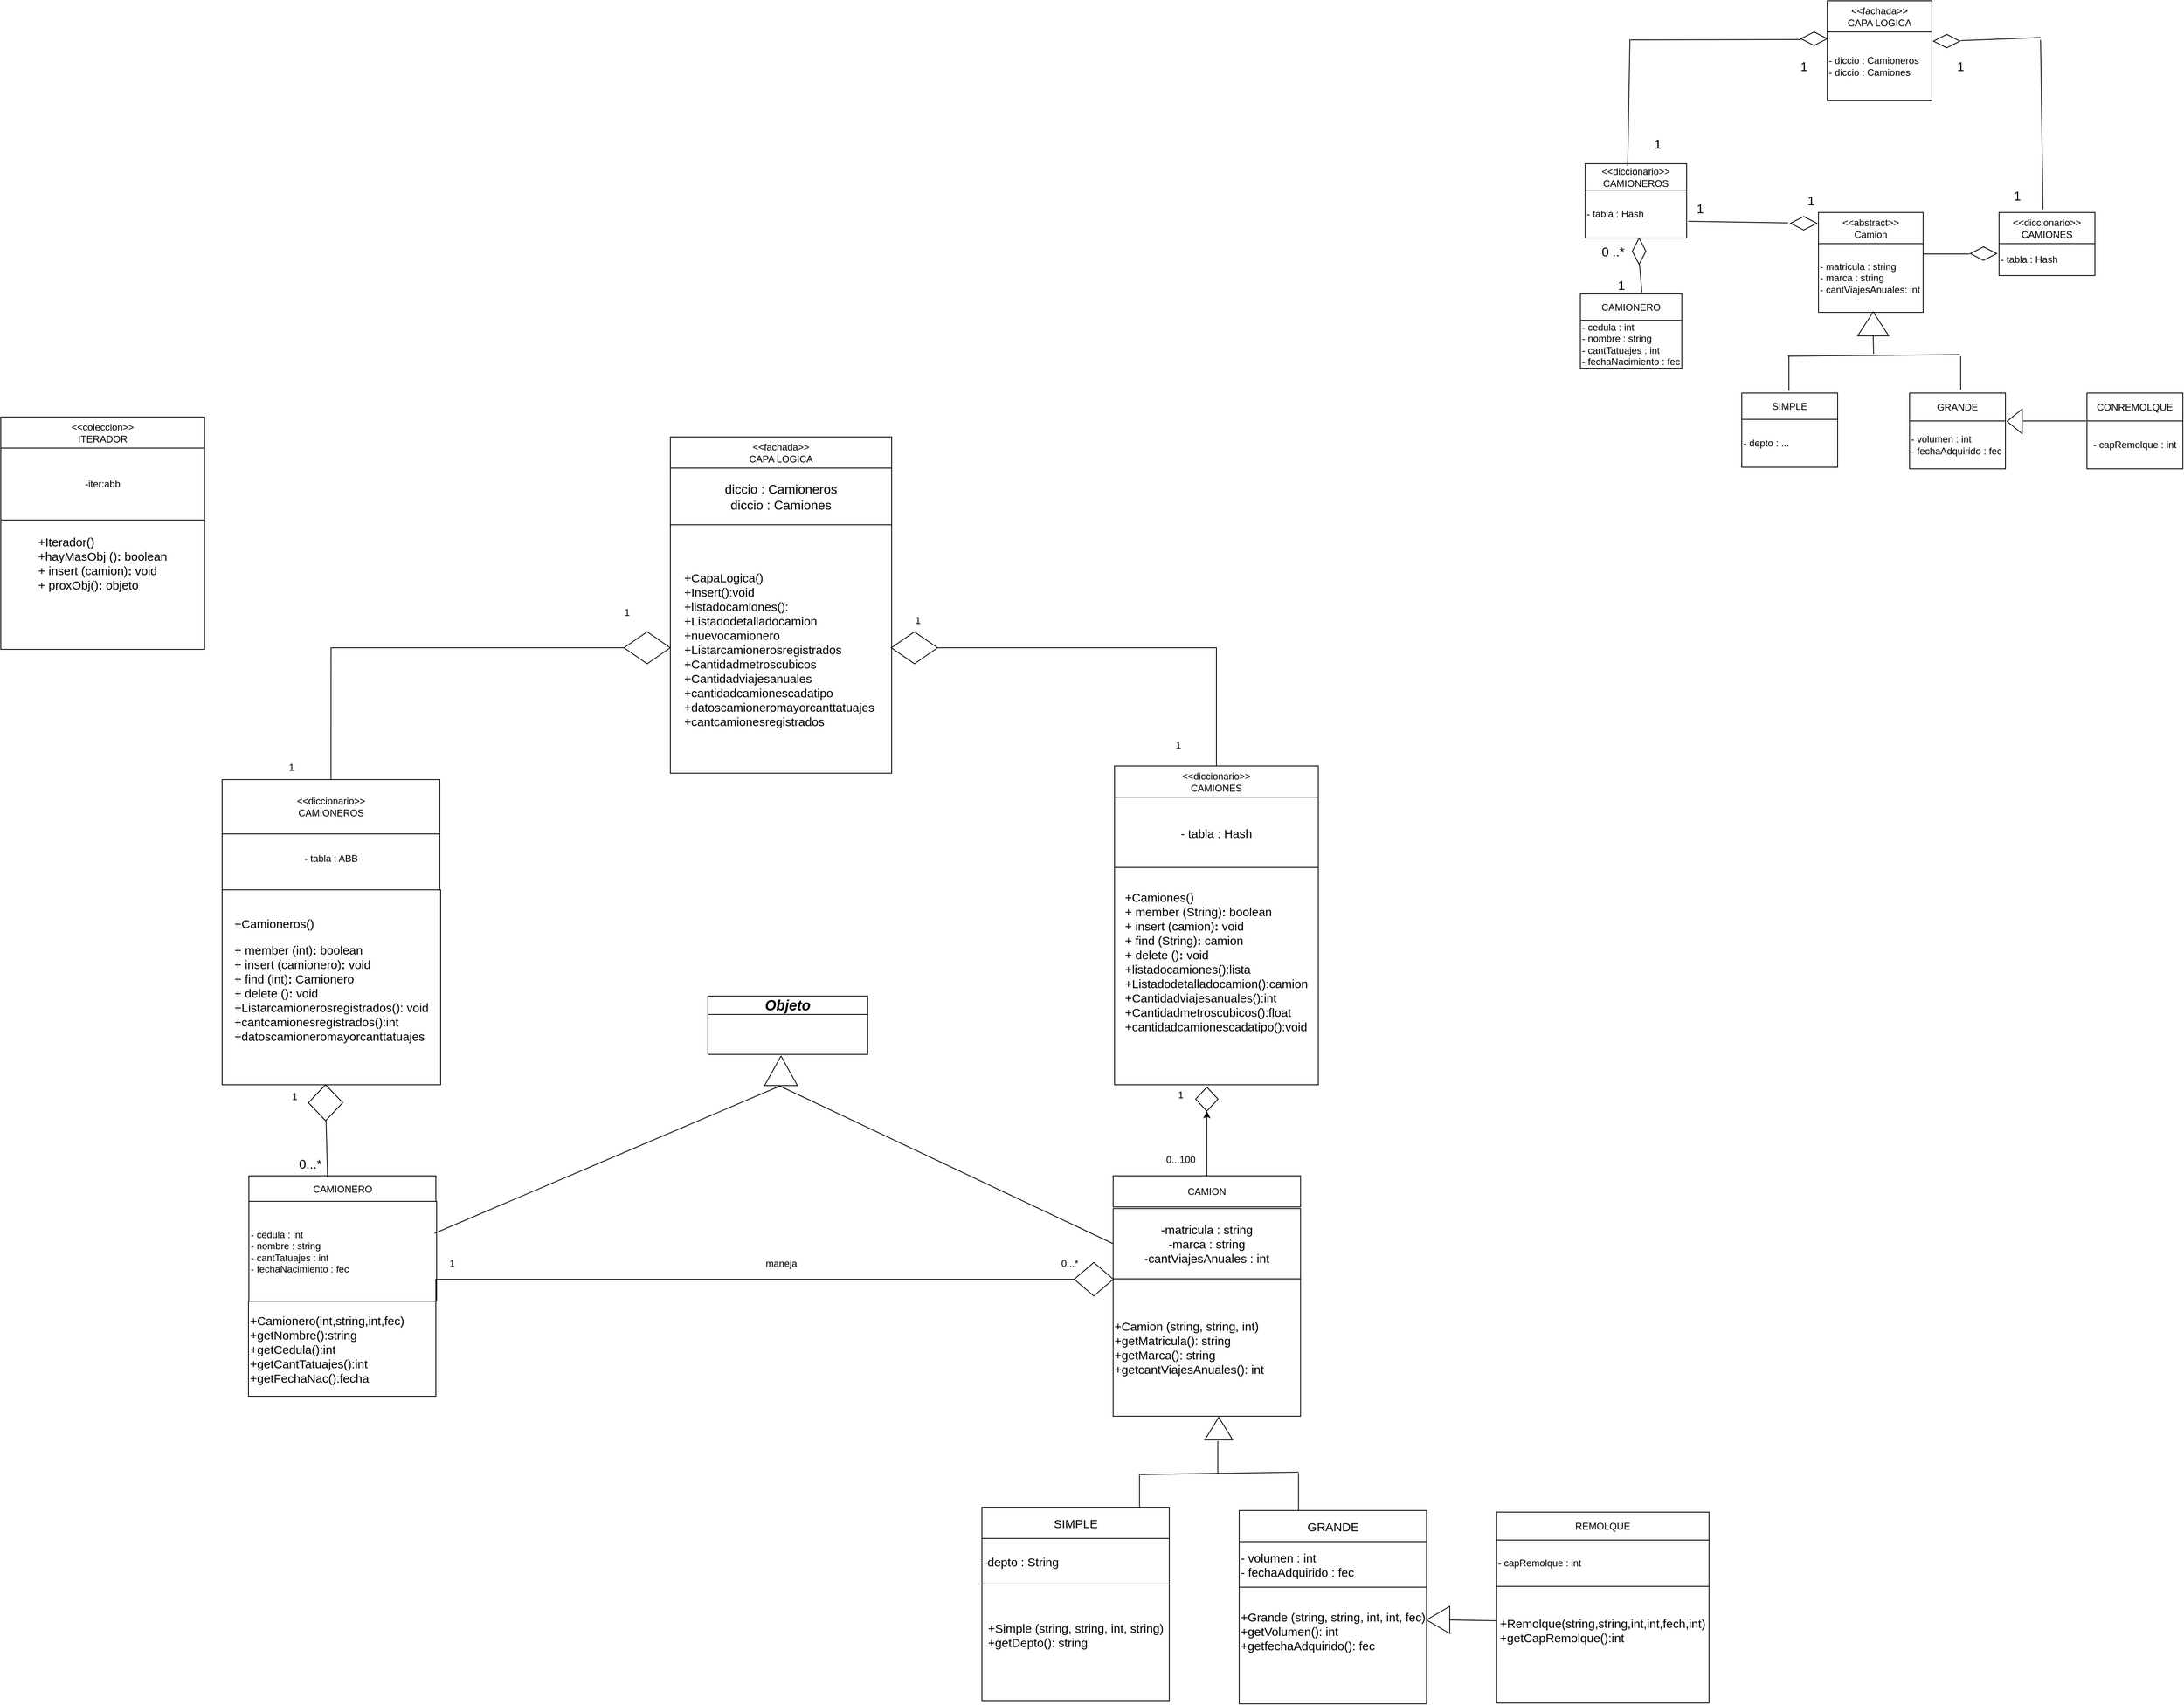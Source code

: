 <mxfile version="24.7.17">
  <diagram id="TnjgARC31iBr2IpA5Svu" name="Page-3">
    <mxGraphModel dx="2394" dy="2077" grid="0" gridSize="10" guides="1" tooltips="1" connect="1" arrows="1" fold="1" page="0" pageScale="1" pageWidth="850" pageHeight="1100" math="0" shadow="0">
      <root>
        <mxCell id="0" />
        <mxCell id="1" parent="0" />
        <mxCell id="fGBDCS5EOwIrlmdmVvmX-1" value="&amp;lt;&amp;lt;abstract&amp;gt;&amp;gt;&lt;div&gt;Camion&lt;/div&gt;" style="rounded=0;whiteSpace=wrap;html=1;" parent="1" vertex="1">
          <mxGeometry x="1447" y="-901" width="131" height="39" as="geometry" />
        </mxCell>
        <mxCell id="fGBDCS5EOwIrlmdmVvmX-2" value="- matricula : string&lt;div&gt;- marca : string&amp;nbsp;&lt;/div&gt;&lt;div&gt;- cantViajesAnuales: int&lt;/div&gt;" style="rounded=0;whiteSpace=wrap;html=1;align=left;" parent="1" vertex="1">
          <mxGeometry x="1447" y="-862" width="131" height="86" as="geometry" />
        </mxCell>
        <mxCell id="fGBDCS5EOwIrlmdmVvmX-3" value="&amp;lt;&amp;lt;diccionario&amp;gt;&amp;gt;&lt;div&gt;CAMIONES&lt;/div&gt;" style="rounded=0;whiteSpace=wrap;html=1;" parent="1" vertex="1">
          <mxGeometry x="1673" y="-901" width="120" height="40" as="geometry" />
        </mxCell>
        <mxCell id="fGBDCS5EOwIrlmdmVvmX-5" value="- tabla : Hash" style="rounded=0;whiteSpace=wrap;html=1;align=left;" parent="1" vertex="1">
          <mxGeometry x="1673" y="-862" width="120" height="40" as="geometry" />
        </mxCell>
        <mxCell id="fGBDCS5EOwIrlmdmVvmX-10" value="" style="triangle;whiteSpace=wrap;html=1;rotation=-90;" parent="1" vertex="1">
          <mxGeometry x="1500.5" y="-781" width="30" height="39" as="geometry" />
        </mxCell>
        <mxCell id="fGBDCS5EOwIrlmdmVvmX-13" value="SIMPLE" style="rounded=0;whiteSpace=wrap;html=1;" parent="1" vertex="1">
          <mxGeometry x="1351" y="-675" width="120" height="33" as="geometry" />
        </mxCell>
        <mxCell id="fGBDCS5EOwIrlmdmVvmX-14" value="- depto : ..." style="rounded=0;whiteSpace=wrap;html=1;align=left;" parent="1" vertex="1">
          <mxGeometry x="1351" y="-642" width="120" height="60" as="geometry" />
        </mxCell>
        <mxCell id="fGBDCS5EOwIrlmdmVvmX-15" value="GRANDE" style="rounded=0;whiteSpace=wrap;html=1;" parent="1" vertex="1">
          <mxGeometry x="1561" y="-675" width="120" height="35" as="geometry" />
        </mxCell>
        <mxCell id="fGBDCS5EOwIrlmdmVvmX-16" value="- volumen : int&lt;div&gt;- fechaAdquirido : fec&lt;/div&gt;" style="rounded=0;whiteSpace=wrap;html=1;align=left;" parent="1" vertex="1">
          <mxGeometry x="1561" y="-640" width="120" height="60" as="geometry" />
        </mxCell>
        <mxCell id="fGBDCS5EOwIrlmdmVvmX-17" value="" style="endArrow=none;html=1;rounded=0;fontSize=12;startSize=8;endSize=8;curved=1;entryX=0;entryY=0.5;entryDx=0;entryDy=0;" parent="1" target="fGBDCS5EOwIrlmdmVvmX-10" edge="1">
          <mxGeometry width="50" height="50" relative="1" as="geometry">
            <mxPoint x="1516" y="-724" as="sourcePoint" />
            <mxPoint x="1615" y="-758" as="targetPoint" />
          </mxGeometry>
        </mxCell>
        <mxCell id="fGBDCS5EOwIrlmdmVvmX-18" value="" style="endArrow=none;html=1;rounded=0;fontSize=12;startSize=8;endSize=8;curved=1;" parent="1" edge="1">
          <mxGeometry width="50" height="50" relative="1" as="geometry">
            <mxPoint x="1409" y="-721" as="sourcePoint" />
            <mxPoint x="1624" y="-723" as="targetPoint" />
          </mxGeometry>
        </mxCell>
        <mxCell id="fGBDCS5EOwIrlmdmVvmX-19" value="" style="endArrow=none;html=1;rounded=0;fontSize=12;startSize=8;endSize=8;curved=1;" parent="1" edge="1">
          <mxGeometry width="50" height="50" relative="1" as="geometry">
            <mxPoint x="1625" y="-679" as="sourcePoint" />
            <mxPoint x="1625" y="-721" as="targetPoint" />
          </mxGeometry>
        </mxCell>
        <mxCell id="fGBDCS5EOwIrlmdmVvmX-20" value="" style="endArrow=none;html=1;rounded=0;fontSize=12;startSize=8;endSize=8;curved=1;" parent="1" edge="1">
          <mxGeometry width="50" height="50" relative="1" as="geometry">
            <mxPoint x="1410" y="-678" as="sourcePoint" />
            <mxPoint x="1410" y="-722" as="targetPoint" />
          </mxGeometry>
        </mxCell>
        <mxCell id="fGBDCS5EOwIrlmdmVvmX-21" value="" style="rhombus;whiteSpace=wrap;html=1;" parent="1" vertex="1">
          <mxGeometry x="1637" y="-858" width="33" height="17" as="geometry" />
        </mxCell>
        <mxCell id="fGBDCS5EOwIrlmdmVvmX-22" value="" style="endArrow=none;html=1;rounded=0;fontSize=12;startSize=8;endSize=8;curved=1;exitX=1;exitY=0.151;exitDx=0;exitDy=0;exitPerimeter=0;" parent="1" source="fGBDCS5EOwIrlmdmVvmX-2" edge="1">
          <mxGeometry width="50" height="50" relative="1" as="geometry">
            <mxPoint x="1588" y="-808" as="sourcePoint" />
            <mxPoint x="1636" y="-849" as="targetPoint" />
          </mxGeometry>
        </mxCell>
        <mxCell id="fGBDCS5EOwIrlmdmVvmX-25" value="CAMIONERO" style="rounded=0;whiteSpace=wrap;html=1;" parent="1" vertex="1">
          <mxGeometry x="1149" y="-799" width="127" height="33" as="geometry" />
        </mxCell>
        <mxCell id="fGBDCS5EOwIrlmdmVvmX-26" value="- cedula : int&lt;div&gt;- nombre : string&lt;/div&gt;&lt;div&gt;- cantTatuajes : int&lt;/div&gt;&lt;div&gt;- fechaNacimiento : fec&lt;/div&gt;" style="rounded=0;whiteSpace=wrap;html=1;align=left;" parent="1" vertex="1">
          <mxGeometry x="1149" y="-766" width="127" height="60" as="geometry" />
        </mxCell>
        <mxCell id="fGBDCS5EOwIrlmdmVvmX-29" value="&amp;lt;&amp;lt;diccionario&amp;gt;&amp;gt;&lt;div&gt;CAMIONEROS&lt;/div&gt;" style="rounded=0;whiteSpace=wrap;html=1;" parent="1" vertex="1">
          <mxGeometry x="1155" y="-962" width="127" height="33" as="geometry" />
        </mxCell>
        <mxCell id="fGBDCS5EOwIrlmdmVvmX-30" value="&lt;span style=&quot;caret-color: rgb(0, 0, 0); color: rgb(0, 0, 0); font-family: Helvetica; font-size: 12px; font-style: normal; font-variant-caps: normal; font-weight: 400; letter-spacing: normal; orphans: auto; text-align: left; text-indent: 0px; text-transform: none; white-space: normal; widows: auto; word-spacing: 0px; -webkit-text-stroke-width: 0px; background-color: rgb(255, 255, 255); text-decoration: none; display: inline !important; float: none;&quot;&gt;- tabla : Hash&lt;/span&gt;" style="rounded=0;whiteSpace=wrap;html=1;align=left;" parent="1" vertex="1">
          <mxGeometry x="1155" y="-929" width="127" height="60" as="geometry" />
        </mxCell>
        <mxCell id="fGBDCS5EOwIrlmdmVvmX-31" value="" style="rhombus;whiteSpace=wrap;html=1;" parent="1" vertex="1">
          <mxGeometry x="1412" y="-896" width="33" height="17" as="geometry" />
        </mxCell>
        <mxCell id="fGBDCS5EOwIrlmdmVvmX-32" value="" style="endArrow=none;html=1;rounded=0;fontSize=12;startSize=8;endSize=8;curved=1;" parent="1" edge="1">
          <mxGeometry width="50" height="50" relative="1" as="geometry">
            <mxPoint x="1284" y="-890" as="sourcePoint" />
            <mxPoint x="1409" y="-888" as="targetPoint" />
          </mxGeometry>
        </mxCell>
        <mxCell id="fGBDCS5EOwIrlmdmVvmX-33" value="1" style="text;strokeColor=none;fillColor=none;html=1;align=center;verticalAlign=middle;whiteSpace=wrap;rounded=0;fontSize=16;" parent="1" vertex="1">
          <mxGeometry x="1269" y="-921" width="60" height="30" as="geometry" />
        </mxCell>
        <mxCell id="fGBDCS5EOwIrlmdmVvmX-34" value="1" style="text;strokeColor=none;fillColor=none;html=1;align=center;verticalAlign=middle;whiteSpace=wrap;rounded=0;fontSize=16;" parent="1" vertex="1">
          <mxGeometry x="1408" y="-931" width="60" height="30" as="geometry" />
        </mxCell>
        <mxCell id="fGBDCS5EOwIrlmdmVvmX-35" value="" style="rhombus;whiteSpace=wrap;html=1;rotation=90;" parent="1" vertex="1">
          <mxGeometry x="1206" y="-861" width="33" height="17" as="geometry" />
        </mxCell>
        <mxCell id="fGBDCS5EOwIrlmdmVvmX-42" value="" style="endArrow=none;html=1;rounded=0;fontSize=12;startSize=8;endSize=8;curved=1;" parent="1" edge="1">
          <mxGeometry width="50" height="50" relative="1" as="geometry">
            <mxPoint x="1226" y="-801" as="sourcePoint" />
            <mxPoint x="1223" y="-836" as="targetPoint" />
          </mxGeometry>
        </mxCell>
        <mxCell id="fGBDCS5EOwIrlmdmVvmX-43" value="1" style="text;strokeColor=none;fillColor=none;html=1;align=center;verticalAlign=middle;whiteSpace=wrap;rounded=0;fontSize=16;" parent="1" vertex="1">
          <mxGeometry x="1190" y="-825" width="21" height="30" as="geometry" />
        </mxCell>
        <mxCell id="fGBDCS5EOwIrlmdmVvmX-44" value="0 ..*" style="text;strokeColor=none;fillColor=none;html=1;align=center;verticalAlign=middle;whiteSpace=wrap;rounded=0;fontSize=16;" parent="1" vertex="1">
          <mxGeometry x="1169" y="-867.5" width="42" height="30" as="geometry" />
        </mxCell>
        <mxCell id="fGBDCS5EOwIrlmdmVvmX-45" value="CONREMOLQUE" style="rounded=0;whiteSpace=wrap;html=1;" parent="1" vertex="1">
          <mxGeometry x="1783" y="-675" width="120" height="35" as="geometry" />
        </mxCell>
        <mxCell id="fGBDCS5EOwIrlmdmVvmX-46" value="- capRemolque : int" style="rounded=0;whiteSpace=wrap;html=1;" parent="1" vertex="1">
          <mxGeometry x="1783" y="-640" width="120" height="60" as="geometry" />
        </mxCell>
        <mxCell id="fGBDCS5EOwIrlmdmVvmX-47" value="" style="triangle;whiteSpace=wrap;html=1;rotation=-180;" parent="1" vertex="1">
          <mxGeometry x="1683" y="-655" width="19" height="31" as="geometry" />
        </mxCell>
        <mxCell id="fGBDCS5EOwIrlmdmVvmX-48" value="" style="endArrow=none;html=1;rounded=0;fontSize=12;startSize=8;endSize=8;curved=1;" parent="1" edge="1">
          <mxGeometry width="50" height="50" relative="1" as="geometry">
            <mxPoint x="1703" y="-640" as="sourcePoint" />
            <mxPoint x="1782" y="-640" as="targetPoint" />
          </mxGeometry>
        </mxCell>
        <mxCell id="fGBDCS5EOwIrlmdmVvmX-49" value="&amp;lt;&amp;lt;fachada&amp;gt;&amp;gt;&lt;div&gt;CAPA LOGICA&lt;/div&gt;" style="rounded=0;whiteSpace=wrap;html=1;" parent="1" vertex="1">
          <mxGeometry x="1458" y="-1166" width="131" height="39" as="geometry" />
        </mxCell>
        <mxCell id="fGBDCS5EOwIrlmdmVvmX-50" value="- diccio : Camioneros&lt;div&gt;- diccio : Camiones&lt;/div&gt;" style="rounded=0;whiteSpace=wrap;html=1;align=left;" parent="1" vertex="1">
          <mxGeometry x="1458" y="-1127" width="131" height="86" as="geometry" />
        </mxCell>
        <mxCell id="fGBDCS5EOwIrlmdmVvmX-52" value="- tabla : ABB" style="rounded=0;whiteSpace=wrap;html=1;" parent="1" vertex="1">
          <mxGeometry x="-551" y="-132" width="272.5" height="80" as="geometry" />
        </mxCell>
        <mxCell id="fGBDCS5EOwIrlmdmVvmX-53" value="&lt;div style=&quot;text-align: left; font-size: 15px;&quot;&gt;+Camioneros()&lt;/div&gt;&lt;div style=&quot;font-size: 15px;&quot;&gt;&lt;div style=&quot;&quot; title=&quot;Page 4&quot; class=&quot;page&quot;&gt;&lt;div class=&quot;section&quot;&gt;&lt;div class=&quot;layoutArea&quot;&gt;&lt;div class=&quot;column&quot;&gt;&lt;p&gt;&lt;/p&gt;&lt;div style=&quot;text-align: left;&quot;&gt;&lt;font style=&quot;font-size: 15px;&quot;&gt;+ member (int)&lt;span style=&quot;font-weight: 700;&quot;&gt;:&amp;nbsp;&lt;/span&gt;boolean&lt;/font&gt;&lt;/div&gt;&lt;div style=&quot;text-align: left;&quot;&gt;&lt;font style=&quot;font-size: 15px;&quot;&gt;+ insert (camionero)&lt;span style=&quot;font-weight: 700;&quot;&gt;:&amp;nbsp;&lt;/span&gt;void&lt;/font&gt;&lt;/div&gt;&lt;div style=&quot;text-align: left;&quot;&gt;&lt;font style=&quot;font-size: 15px;&quot;&gt;+ find (int)&lt;span style=&quot;font-weight: 700;&quot;&gt;: &lt;/span&gt;Camionero&lt;/font&gt;&lt;/div&gt;&lt;div style=&quot;text-align: left;&quot;&gt;&lt;font style=&quot;font-size: 15px;&quot;&gt;+ delete ()&lt;span style=&quot;font-weight: 700;&quot;&gt;:&amp;nbsp;&lt;/span&gt;void&lt;/font&gt;&lt;/div&gt;&lt;div style=&quot;text-align: left;&quot;&gt;+&lt;span style=&quot;font-family: Calibri, sans-serif;&quot;&gt;Listarcamionerosregistrados(): void&lt;/span&gt;&lt;/div&gt;&lt;div style=&quot;text-align: left;&quot;&gt;&lt;font style=&quot;font-size: 15px;&quot;&gt;&lt;span style=&quot;font-family: Calibri, sans-serif;&quot;&gt;+&lt;/span&gt;&lt;span style=&quot;font-family: Calibri, sans-serif;&quot;&gt;cantcamionesregistrados&lt;/span&gt;&lt;span style=&quot;font-family: Calibri, sans-serif;&quot;&gt;():int&lt;br&gt;&lt;/span&gt;&lt;/font&gt;&lt;/div&gt;&lt;div style=&quot;text-align: left;&quot;&gt;&lt;font style=&quot;font-size: 15px;&quot;&gt;&lt;span style=&quot;font-family: Calibri, sans-serif;&quot;&gt;+&lt;/span&gt;&lt;span style=&quot;font-family: Calibri, sans-serif;&quot;&gt;datoscamioneromayorcanttatuajes&lt;/span&gt;&lt;span style=&quot;font-family: Calibri, sans-serif;&quot;&gt;&lt;br&gt;&lt;/span&gt;&lt;/font&gt;&lt;/div&gt;&lt;/div&gt;&lt;/div&gt;&lt;/div&gt;&lt;/div&gt;&lt;/div&gt;&lt;div style=&quot;font-size: 15px;&quot;&gt;&lt;br&gt;&lt;/div&gt;" style="rounded=0;whiteSpace=wrap;html=1;" parent="1" vertex="1">
          <mxGeometry x="-551" y="-53" width="273.5" height="244" as="geometry" />
        </mxCell>
        <mxCell id="2sDlezTIjm6Az6fJZmjt-39" style="edgeStyle=orthogonalEdgeStyle;rounded=0;orthogonalLoop=1;jettySize=auto;html=1;exitX=0.5;exitY=0;exitDx=0;exitDy=0;entryX=0.5;entryY=1;entryDx=0;entryDy=0;" parent="1" source="fGBDCS5EOwIrlmdmVvmX-54" target="2sDlezTIjm6Az6fJZmjt-38" edge="1">
          <mxGeometry relative="1" as="geometry" />
        </mxCell>
        <mxCell id="fGBDCS5EOwIrlmdmVvmX-54" value="CAMION" style="rounded=0;whiteSpace=wrap;html=1;" parent="1" vertex="1">
          <mxGeometry x="564.25" y="305" width="234.5" height="39" as="geometry" />
        </mxCell>
        <mxCell id="fGBDCS5EOwIrlmdmVvmX-55" value="&lt;font style=&quot;font-size: 15px;&quot;&gt;-matricula : string&lt;/font&gt;&lt;div style=&quot;font-size: 15px;&quot;&gt;&lt;font style=&quot;font-size: 15px;&quot;&gt;-marca : string&lt;/font&gt;&lt;/div&gt;&lt;div style=&quot;font-size: 15px;&quot;&gt;&lt;font style=&quot;font-size: 15px;&quot;&gt;-cantViajesAnuales : int&lt;/font&gt;&lt;/div&gt;" style="rounded=0;whiteSpace=wrap;html=1;" parent="1" vertex="1">
          <mxGeometry x="564.25" y="346" width="234.5" height="88" as="geometry" />
        </mxCell>
        <mxCell id="fGBDCS5EOwIrlmdmVvmX-56" value="&lt;div style=&quot;font-size: 15px;&quot;&gt;&lt;font style=&quot;font-size: 15px;&quot;&gt;+Camion (string, string, int)&lt;/font&gt;&lt;/div&gt;&lt;div style=&quot;font-size: 15px;&quot;&gt;&lt;font style=&quot;font-size: 15px;&quot;&gt;+getMatricula(): string&lt;/font&gt;&lt;/div&gt;&lt;div style=&quot;font-size: 15px;&quot;&gt;&lt;font style=&quot;font-size: 15px;&quot;&gt;+getMarca(): string&lt;/font&gt;&lt;/div&gt;&lt;div style=&quot;font-size: 15px;&quot;&gt;&lt;font style=&quot;font-size: 15px;&quot;&gt;+getcantViajesAnuales(): int&lt;/font&gt;&lt;/div&gt;" style="rounded=0;whiteSpace=wrap;html=1;align=left;" parent="1" vertex="1">
          <mxGeometry x="564.25" y="434" width="234.5" height="172" as="geometry" />
        </mxCell>
        <mxCell id="fGBDCS5EOwIrlmdmVvmX-57" value="" style="triangle;whiteSpace=wrap;html=1;rotation=-90;" parent="1" vertex="1">
          <mxGeometry x="682.25" y="604" width="28.25" height="35" as="geometry" />
        </mxCell>
        <mxCell id="fGBDCS5EOwIrlmdmVvmX-59" value="" style="endArrow=none;html=1;rounded=0;fontSize=12;startSize=8;endSize=8;curved=1;" parent="1" edge="1">
          <mxGeometry width="50" height="50" relative="1" as="geometry">
            <mxPoint x="695.25" y="677" as="sourcePoint" />
            <mxPoint x="695.25" y="637" as="targetPoint" />
          </mxGeometry>
        </mxCell>
        <mxCell id="fGBDCS5EOwIrlmdmVvmX-60" value="" style="endArrow=none;html=1;rounded=0;fontSize=12;startSize=8;endSize=8;curved=1;" parent="1" edge="1">
          <mxGeometry width="50" height="50" relative="1" as="geometry">
            <mxPoint x="596.38" y="679" as="sourcePoint" />
            <mxPoint x="796.38" y="676" as="targetPoint" />
          </mxGeometry>
        </mxCell>
        <mxCell id="fGBDCS5EOwIrlmdmVvmX-61" value="" style="endArrow=none;html=1;rounded=0;fontSize=12;startSize=8;endSize=8;curved=1;" parent="1" edge="1">
          <mxGeometry width="50" height="50" relative="1" as="geometry">
            <mxPoint x="597.25" y="725" as="sourcePoint" />
            <mxPoint x="597.25" y="680" as="targetPoint" />
          </mxGeometry>
        </mxCell>
        <mxCell id="fGBDCS5EOwIrlmdmVvmX-62" value="" style="endArrow=none;html=1;rounded=0;fontSize=12;startSize=8;endSize=8;curved=1;" parent="1" edge="1">
          <mxGeometry width="50" height="50" relative="1" as="geometry">
            <mxPoint x="796.25" y="727" as="sourcePoint" />
            <mxPoint x="796.25" y="677" as="targetPoint" />
          </mxGeometry>
        </mxCell>
        <mxCell id="fGBDCS5EOwIrlmdmVvmX-63" value="&lt;font style=&quot;font-size: 15px;&quot;&gt;SIMPLE&lt;/font&gt;" style="rounded=0;whiteSpace=wrap;html=1;" parent="1" vertex="1">
          <mxGeometry x="400" y="720" width="234.5" height="39" as="geometry" />
        </mxCell>
        <mxCell id="fGBDCS5EOwIrlmdmVvmX-64" value="&lt;font style=&quot;font-size: 15px;&quot;&gt;-depto : String&lt;br&gt;&lt;/font&gt;" style="rounded=0;whiteSpace=wrap;html=1;align=left;" parent="1" vertex="1">
          <mxGeometry x="400" y="759" width="234.5" height="58" as="geometry" />
        </mxCell>
        <mxCell id="fGBDCS5EOwIrlmdmVvmX-65" value="&lt;div style=&quot;text-align: left;&quot;&gt;&lt;span style=&quot;font-size: 15px;&quot;&gt;+Simple (string, string, int, string)&lt;/span&gt;&lt;/div&gt;&lt;div style=&quot;text-align: left; font-size: 15px;&quot;&gt;&lt;font style=&quot;font-size: 15px;&quot;&gt;+getDepto(): string&lt;/font&gt;&lt;/div&gt;&lt;div style=&quot;font-size: 15px;&quot;&gt;&lt;br&gt;&lt;/div&gt;" style="rounded=0;whiteSpace=wrap;html=1;" parent="1" vertex="1">
          <mxGeometry x="400" y="816" width="234.5" height="146" as="geometry" />
        </mxCell>
        <mxCell id="fGBDCS5EOwIrlmdmVvmX-66" value="&lt;font style=&quot;font-size: 15px;&quot;&gt;GRANDE&lt;/font&gt;" style="rounded=0;whiteSpace=wrap;html=1;" parent="1" vertex="1">
          <mxGeometry x="722" y="724" width="234.5" height="39" as="geometry" />
        </mxCell>
        <mxCell id="fGBDCS5EOwIrlmdmVvmX-67" value="&lt;font style=&quot;font-size: 15px;&quot;&gt;- volumen : int&lt;/font&gt;&lt;div style=&quot;font-size: 15px;&quot;&gt;&lt;font style=&quot;font-size: 15px;&quot;&gt;- fechaAdquirido : fec&lt;/font&gt;&lt;/div&gt;" style="rounded=0;whiteSpace=wrap;html=1;align=left;" parent="1" vertex="1">
          <mxGeometry x="722" y="763" width="234.5" height="58" as="geometry" />
        </mxCell>
        <mxCell id="fGBDCS5EOwIrlmdmVvmX-68" value="&lt;div style=&quot;text-align: left;&quot;&gt;&lt;span style=&quot;font-size: 15px;&quot;&gt;+Grande (string, string, int, int, fec)&lt;/span&gt;&lt;/div&gt;&lt;div style=&quot;text-align: left; font-size: 15px;&quot;&gt;&lt;font style=&quot;font-size: 15px;&quot;&gt;+getVolumen(): int&lt;/font&gt;&lt;/div&gt;&lt;div style=&quot;text-align: left; font-size: 15px;&quot;&gt;&lt;font style=&quot;font-size: 15px;&quot;&gt;+getfechaAdquirido(): fec&lt;/font&gt;&lt;/div&gt;&lt;div style=&quot;text-align: left; font-size: 15px;&quot;&gt;&lt;font style=&quot;font-size: 15px;&quot;&gt;&lt;br&gt;&lt;/font&gt;&lt;/div&gt;&lt;div style=&quot;font-size: 15px;&quot;&gt;&lt;br&gt;&lt;/div&gt;" style="rounded=0;whiteSpace=wrap;html=1;" parent="1" vertex="1">
          <mxGeometry x="722" y="820" width="234.5" height="146" as="geometry" />
        </mxCell>
        <mxCell id="fGBDCS5EOwIrlmdmVvmX-71" value="&amp;lt;&amp;lt;diccionario&amp;gt;&amp;gt;&lt;div&gt;CAMIONES&lt;/div&gt;" style="rounded=0;whiteSpace=wrap;html=1;" parent="1" vertex="1">
          <mxGeometry x="566" y="-208" width="255" height="39" as="geometry" />
        </mxCell>
        <mxCell id="fGBDCS5EOwIrlmdmVvmX-72" value="&lt;font style=&quot;font-size: 15px;&quot;&gt;- tabla : Hash&lt;/font&gt;" style="rounded=0;whiteSpace=wrap;html=1;" parent="1" vertex="1">
          <mxGeometry x="566" y="-169" width="255" height="90" as="geometry" />
        </mxCell>
        <mxCell id="fGBDCS5EOwIrlmdmVvmX-73" value="&lt;div style=&quot;text-align: left;&quot;&gt;&lt;span style=&quot;font-size: 15px;&quot;&gt;+Camiones()&lt;/span&gt;&lt;/div&gt;&lt;div style=&quot;text-align: left; font-size: 15px;&quot;&gt;&lt;font style=&quot;font-size: 15px;&quot;&gt;&lt;span style=&quot;&quot;&gt;+ member (String)&lt;/span&gt;&lt;span style=&quot;font-weight: 700;&quot;&gt;:&amp;nbsp;&lt;/span&gt;&lt;span style=&quot;&quot;&gt;boolean&lt;/span&gt;&lt;/font&gt;&lt;/div&gt;&lt;div style=&quot;font-size: 15px;&quot;&gt;&lt;div style=&quot;text-align: left;&quot;&gt;+ insert (camion)&lt;span style=&quot;font-weight: 700;&quot;&gt;:&amp;nbsp;&lt;/span&gt;void&lt;/div&gt;&lt;div style=&quot;text-align: left;&quot;&gt;+ find (String)&lt;span style=&quot;font-weight: 700;&quot;&gt;: &lt;/span&gt;camion&lt;/div&gt;&lt;div&gt;&lt;div style=&quot;&quot; title=&quot;Page 4&quot; class=&quot;page&quot;&gt;&lt;div class=&quot;section&quot;&gt;&lt;div class=&quot;layoutArea&quot;&gt;&lt;div class=&quot;column&quot;&gt;&lt;font style=&quot;font-size: 15px;&quot;&gt;&lt;div style=&quot;text-align: left;&quot;&gt;+ delete ()&lt;span style=&quot;font-weight: 700;&quot;&gt;:&amp;nbsp;&lt;/span&gt;void&lt;/div&gt;&lt;/font&gt;&lt;div style=&quot;text-align: left;&quot;&gt;&lt;font style=&quot;font-size: 15px;&quot;&gt;+&lt;span style=&quot;font-family: Calibri, sans-serif;&quot;&gt;listadocamiones():lista&lt;/span&gt;&lt;/font&gt;&lt;/div&gt;&lt;div style=&quot;text-align: left;&quot;&gt;+&lt;span style=&quot;font-family: Calibri, sans-serif;&quot;&gt;Listadodetalladocamion():camion&lt;/span&gt;&lt;/div&gt;&lt;div style=&quot;&quot;&gt;&lt;div style=&quot;text-align: left;&quot;&gt;&lt;font style=&quot;font-size: 15px;&quot;&gt;&lt;span style=&quot;font-family: Calibri, sans-serif;&quot;&gt;+&lt;/span&gt;&lt;span style=&quot;font-family: Calibri, sans-serif;&quot;&gt;Cantidadviajesanuales():int&lt;/span&gt;&lt;/font&gt;&lt;/div&gt;&lt;div style=&quot;text-align: left;&quot;&gt;&lt;font style=&quot;font-size: 15px;&quot;&gt;&lt;span style=&quot;font-family: Calibri, sans-serif;&quot;&gt;+&lt;/span&gt;&lt;span style=&quot;font-family: Calibri, sans-serif;&quot;&gt;Cantidadmetroscubicos():float &lt;/span&gt;&lt;span style=&quot;font-family: Calibri, sans-serif;&quot;&gt;&lt;br&gt;&lt;/span&gt;&lt;/font&gt;&lt;/div&gt;&lt;div style=&quot;text-align: left;&quot;&gt;&lt;font style=&quot;font-size: 15px;&quot;&gt;&lt;span style=&quot;font-family: Calibri, sans-serif;&quot;&gt;+&lt;/span&gt;&lt;span style=&quot;font-family: Calibri, sans-serif;&quot;&gt;cantidadcamionescadatipo():void&lt;/span&gt;&lt;span style=&quot;font-family: Calibri, sans-serif;&quot;&gt;&lt;br&gt;&lt;/span&gt;&lt;/font&gt;&lt;/div&gt;&lt;div style=&quot;text-align: left;&quot;&gt;&lt;span style=&quot;font-family: Calibri, sans-serif;&quot;&gt;&lt;font style=&quot;font-size: 15px;&quot;&gt;&lt;br&gt;&lt;/font&gt;&lt;/span&gt;&lt;/div&gt;&lt;/div&gt;&lt;/div&gt;&lt;/div&gt;&lt;/div&gt;&lt;/div&gt;&lt;/div&gt;&lt;div&gt;&lt;br&gt;&lt;/div&gt;&lt;/div&gt;" style="rounded=0;whiteSpace=wrap;html=1;" parent="1" vertex="1">
          <mxGeometry x="566" y="-81" width="255" height="272" as="geometry" />
        </mxCell>
        <mxCell id="fGBDCS5EOwIrlmdmVvmX-74" value="" style="rhombus;whiteSpace=wrap;html=1;" parent="1" vertex="1">
          <mxGeometry x="1425" y="-1127" width="33" height="17" as="geometry" />
        </mxCell>
        <mxCell id="fGBDCS5EOwIrlmdmVvmX-75" value="" style="rhombus;whiteSpace=wrap;html=1;" parent="1" vertex="1">
          <mxGeometry x="1591" y="-1124" width="33" height="17" as="geometry" />
        </mxCell>
        <mxCell id="fGBDCS5EOwIrlmdmVvmX-76" value="" style="endArrow=none;html=1;rounded=0;fontSize=12;startSize=8;endSize=8;curved=1;" parent="1" edge="1">
          <mxGeometry width="50" height="50" relative="1" as="geometry">
            <mxPoint x="1212" y="-1117" as="sourcePoint" />
            <mxPoint x="1425" y="-1117.5" as="targetPoint" />
          </mxGeometry>
        </mxCell>
        <mxCell id="fGBDCS5EOwIrlmdmVvmX-77" value="" style="endArrow=none;html=1;rounded=0;fontSize=12;startSize=8;endSize=8;curved=1;exitX=1;exitY=0.151;exitDx=0;exitDy=0;exitPerimeter=0;" parent="1" edge="1">
          <mxGeometry width="50" height="50" relative="1" as="geometry">
            <mxPoint x="1625" y="-1116.09" as="sourcePoint" />
            <mxPoint x="1725" y="-1120" as="targetPoint" />
          </mxGeometry>
        </mxCell>
        <mxCell id="fGBDCS5EOwIrlmdmVvmX-78" value="" style="endArrow=none;html=1;rounded=0;fontSize=12;startSize=8;endSize=8;curved=1;exitX=0.419;exitY=0.087;exitDx=0;exitDy=0;exitPerimeter=0;" parent="1" source="fGBDCS5EOwIrlmdmVvmX-29" edge="1">
          <mxGeometry width="50" height="50" relative="1" as="geometry">
            <mxPoint x="1208" y="-970" as="sourcePoint" />
            <mxPoint x="1211" y="-1118" as="targetPoint" />
          </mxGeometry>
        </mxCell>
        <mxCell id="fGBDCS5EOwIrlmdmVvmX-79" value="" style="endArrow=none;html=1;rounded=0;fontSize=12;startSize=8;endSize=8;curved=1;" parent="1" edge="1">
          <mxGeometry width="50" height="50" relative="1" as="geometry">
            <mxPoint x="1728" y="-905" as="sourcePoint" />
            <mxPoint x="1725" y="-1117" as="targetPoint" />
          </mxGeometry>
        </mxCell>
        <mxCell id="fGBDCS5EOwIrlmdmVvmX-80" value="1" style="text;strokeColor=none;fillColor=none;html=1;align=center;verticalAlign=middle;whiteSpace=wrap;rounded=0;fontSize=16;" parent="1" vertex="1">
          <mxGeometry x="1216" y="-1002" width="60" height="30" as="geometry" />
        </mxCell>
        <mxCell id="fGBDCS5EOwIrlmdmVvmX-81" value="1" style="text;strokeColor=none;fillColor=none;html=1;align=center;verticalAlign=middle;whiteSpace=wrap;rounded=0;fontSize=16;" parent="1" vertex="1">
          <mxGeometry x="1398.5" y="-1099" width="60" height="30" as="geometry" />
        </mxCell>
        <mxCell id="fGBDCS5EOwIrlmdmVvmX-82" value="1" style="text;strokeColor=none;fillColor=none;html=1;align=center;verticalAlign=middle;whiteSpace=wrap;rounded=0;fontSize=16;" parent="1" vertex="1">
          <mxGeometry x="1595" y="-1099" width="60" height="30" as="geometry" />
        </mxCell>
        <mxCell id="fGBDCS5EOwIrlmdmVvmX-83" value="1" style="text;strokeColor=none;fillColor=none;html=1;align=center;verticalAlign=middle;whiteSpace=wrap;rounded=0;fontSize=16;" parent="1" vertex="1">
          <mxGeometry x="1666" y="-937" width="60" height="30" as="geometry" />
        </mxCell>
        <mxCell id="fGBDCS5EOwIrlmdmVvmX-84" value="&amp;lt;&amp;lt;fachada&amp;gt;&amp;gt;&lt;div&gt;CAPA LOGICA&lt;/div&gt;" style="rounded=0;whiteSpace=wrap;html=1;" parent="1" vertex="1">
          <mxGeometry x="10" y="-620" width="277" height="39" as="geometry" />
        </mxCell>
        <mxCell id="fGBDCS5EOwIrlmdmVvmX-85" value="&lt;font style=&quot;font-size: 16px;&quot;&gt;diccio : Camioneros&lt;/font&gt;&lt;div style=&quot;font-size: 16px;&quot;&gt;&lt;font style=&quot;font-size: 16px;&quot;&gt;diccio : Camiones&lt;/font&gt;&lt;/div&gt;" style="rounded=0;whiteSpace=wrap;html=1;" parent="1" vertex="1">
          <mxGeometry x="10" y="-581" width="277" height="71" as="geometry" />
        </mxCell>
        <mxCell id="fGBDCS5EOwIrlmdmVvmX-86" value="&lt;div style=&quot;text-align: left; font-size: 15px;&quot;&gt;&lt;font style=&quot;font-size: 15px;&quot;&gt;+CapaLogica()&lt;/font&gt;&lt;/div&gt;&lt;div style=&quot;text-align: left; font-size: 15px;&quot;&gt;&lt;font style=&quot;font-size: 15px;&quot;&gt;+Insert():void&lt;/font&gt;&lt;/div&gt;&lt;font style=&quot;font-size: 15px;&quot;&gt;&lt;span style=&quot;font-family: -webkit-standard;&quot;&gt;&lt;/span&gt;&lt;/font&gt;&lt;div style=&quot;text-align: left; font-size: 15px;&quot;&gt;&lt;font style=&quot;font-size: 15px;&quot;&gt;+&lt;span style=&quot;font-family: Calibri, sans-serif;&quot;&gt;listadocamiones():&lt;/span&gt;&lt;/font&gt;&lt;/div&gt;&lt;font style=&quot;font-size: 15px;&quot;&gt;&lt;span style=&quot;font-family: -webkit-standard;&quot;&gt;&lt;/span&gt;&lt;/font&gt;&lt;div style=&quot;text-align: left; font-size: 15px;&quot;&gt;&lt;font style=&quot;font-size: 15px;&quot;&gt;+&lt;span style=&quot;font-family: Calibri, sans-serif;&quot;&gt;Listadodetalladocamion&lt;/span&gt;&lt;/font&gt;&lt;/div&gt;&lt;font style=&quot;font-size: 15px;&quot;&gt;&lt;span style=&quot;font-family: -webkit-standard;&quot;&gt;&lt;/span&gt;&lt;/font&gt;&lt;div style=&quot;text-align: left; font-size: 15px;&quot;&gt;&lt;font style=&quot;font-size: 15px;&quot;&gt;+&lt;span style=&quot;font-family: Calibri, sans-serif;&quot;&gt;nuevocamionero&lt;/span&gt;&lt;/font&gt;&lt;/div&gt;&lt;font style=&quot;font-size: 15px;&quot;&gt;&lt;span style=&quot;font-family: -webkit-standard;&quot;&gt;&lt;/span&gt;&lt;/font&gt;&lt;div style=&quot;text-align: left; font-size: 15px;&quot;&gt;&lt;font style=&quot;font-size: 15px;&quot;&gt;+&lt;span style=&quot;font-family: Calibri, sans-serif;&quot;&gt;Listarcamionerosregistrados&lt;/span&gt;&lt;/font&gt;&lt;/div&gt;&lt;div style=&quot;text-align: left; font-size: 15px;&quot;&gt;&lt;font style=&quot;font-size: 15px;&quot;&gt;&lt;span style=&quot;font-family: Calibri, sans-serif;&quot;&gt;+&lt;/span&gt;&lt;span style=&quot;font-family: Calibri, sans-serif;&quot;&gt;Cantidadmetroscubicos&amp;nbsp;&lt;/span&gt;&lt;/font&gt;&lt;/div&gt;&lt;font style=&quot;font-size: 15px;&quot;&gt;&lt;span style=&quot;font-family: -webkit-standard;&quot;&gt;&lt;/span&gt;&lt;/font&gt;&lt;div style=&quot;text-align: left; font-size: 15px;&quot;&gt;&lt;font style=&quot;font-size: 15px;&quot;&gt;&lt;span style=&quot;font-family: Calibri, sans-serif;&quot;&gt;+&lt;/span&gt;&lt;span style=&quot;font-family: Calibri, sans-serif;&quot;&gt;Cantidadviajesanuales&lt;/span&gt;&lt;/font&gt;&lt;/div&gt;&lt;div style=&quot;text-align: left; font-size: 15px;&quot;&gt;&lt;font style=&quot;font-size: 15px;&quot;&gt;&lt;span style=&quot;font-family: Calibri, sans-serif;&quot;&gt;+&lt;/span&gt;&lt;span style=&quot;font-family: Calibri, sans-serif;&quot;&gt;cantidadcamionescadatipo&lt;/span&gt;&lt;/font&gt;&lt;/div&gt;&lt;div style=&quot;text-align: left; font-size: 15px;&quot;&gt;&lt;font style=&quot;font-size: 15px;&quot;&gt;&lt;span style=&quot;font-family: Calibri, sans-serif;&quot;&gt;+&lt;/span&gt;&lt;span style=&quot;font-family: Calibri, sans-serif;&quot;&gt;datoscamioneromayorcanttatuajes&lt;/span&gt;&lt;span style=&quot;font-family: Calibri, sans-serif;&quot;&gt;&amp;nbsp;&lt;/span&gt;&lt;/font&gt;&lt;/div&gt;&lt;div style=&quot;text-align: left; font-size: 15px;&quot;&gt;&lt;font style=&quot;font-size: 15px;&quot;&gt;&lt;span style=&quot;font-family: Calibri, sans-serif;&quot;&gt;+&lt;/span&gt;&lt;span style=&quot;font-family: Calibri, sans-serif;&quot;&gt;cantcamionesregistrados&lt;/span&gt;&lt;/font&gt;&lt;/div&gt;&lt;span style=&quot;font-family: -webkit-standard; font-size: medium; text-align: start;&quot;&gt;&lt;/span&gt;&lt;span style=&quot;font-family: -webkit-standard; font-size: medium; text-align: start;&quot;&gt;&lt;/span&gt;&lt;span style=&quot;font-family: -webkit-standard; font-size: medium; text-align: start;&quot;&gt;&lt;/span&gt;&lt;span style=&quot;font-family: -webkit-standard; font-size: medium; text-align: start;&quot;&gt;&lt;/span&gt;&lt;span style=&quot;font-family: -webkit-standard; font-size: medium; text-align: start;&quot;&gt;&lt;/span&gt;" style="rounded=0;whiteSpace=wrap;html=1;" parent="1" vertex="1">
          <mxGeometry x="10" y="-510" width="277" height="311" as="geometry" />
        </mxCell>
        <mxCell id="2sDlezTIjm6Az6fJZmjt-26" style="edgeStyle=orthogonalEdgeStyle;rounded=0;orthogonalLoop=1;jettySize=auto;html=1;exitX=0.5;exitY=0;exitDx=0;exitDy=0;entryX=0;entryY=0.5;entryDx=0;entryDy=0;endArrow=none;endFill=0;" parent="1" source="2sDlezTIjm6Az6fJZmjt-27" target="fGBDCS5EOwIrlmdmVvmX-86" edge="1">
          <mxGeometry relative="1" as="geometry" />
        </mxCell>
        <mxCell id="fGBDCS5EOwIrlmdmVvmX-88" value="&amp;lt;&amp;lt;diccionario&amp;gt;&amp;gt;&lt;div&gt;CAMIONEROS&lt;/div&gt;" style="rounded=0;whiteSpace=wrap;html=1;" parent="1" vertex="1">
          <mxGeometry x="-551" y="-191" width="272.5" height="68" as="geometry" />
        </mxCell>
        <mxCell id="2sDlezTIjm6Az6fJZmjt-2" value="1" style="text;html=1;align=center;verticalAlign=middle;whiteSpace=wrap;rounded=0;" parent="1" vertex="1">
          <mxGeometry x="619" y="189" width="60" height="30" as="geometry" />
        </mxCell>
        <mxCell id="2sDlezTIjm6Az6fJZmjt-3" value="0...100" style="text;html=1;align=center;verticalAlign=middle;whiteSpace=wrap;rounded=0;" parent="1" vertex="1">
          <mxGeometry x="619" y="270" width="60" height="30" as="geometry" />
        </mxCell>
        <mxCell id="2sDlezTIjm6Az6fJZmjt-5" value="REMOLQUE" style="rounded=0;whiteSpace=wrap;html=1;" parent="1" vertex="1">
          <mxGeometry x="1044.25" y="726" width="265.75" height="35" as="geometry" />
        </mxCell>
        <mxCell id="2sDlezTIjm6Az6fJZmjt-7" value="- capRemolque : int" style="rounded=0;whiteSpace=wrap;html=1;align=left;" parent="1" vertex="1">
          <mxGeometry x="1044.25" y="761" width="265.75" height="58" as="geometry" />
        </mxCell>
        <mxCell id="2sDlezTIjm6Az6fJZmjt-12" value="" style="triangle;whiteSpace=wrap;html=1;rotation=-180;" parent="1" vertex="1">
          <mxGeometry x="956.5" y="844" width="29" height="34" as="geometry" />
        </mxCell>
        <mxCell id="2sDlezTIjm6Az6fJZmjt-14" value="" style="endArrow=none;html=1;rounded=0;entryX=-0.005;entryY=0.32;entryDx=0;entryDy=0;entryPerimeter=0;exitX=0;exitY=0.5;exitDx=0;exitDy=0;" parent="1" source="2sDlezTIjm6Az6fJZmjt-12" edge="1">
          <mxGeometry width="50" height="50" relative="1" as="geometry">
            <mxPoint x="935.25" y="889" as="sourcePoint" />
            <mxPoint x="1043.315" y="862" as="targetPoint" />
          </mxGeometry>
        </mxCell>
        <mxCell id="2sDlezTIjm6Az6fJZmjt-15" value="CAMIONERO" style="rounded=0;whiteSpace=wrap;html=1;" parent="1" vertex="1">
          <mxGeometry x="-517.5" y="305" width="234" height="33" as="geometry" />
        </mxCell>
        <mxCell id="2sDlezTIjm6Az6fJZmjt-16" value="- cedula : int&lt;div&gt;- nombre : string&lt;/div&gt;&lt;div&gt;- cantTatuajes : int&lt;/div&gt;&lt;div&gt;- fechaNacimiento : fec&lt;/div&gt;" style="rounded=0;whiteSpace=wrap;html=1;align=left;" parent="1" vertex="1">
          <mxGeometry x="-517.5" y="337" width="235" height="125" as="geometry" />
        </mxCell>
        <mxCell id="2sDlezTIjm6Az6fJZmjt-17" value="0...*" style="text;strokeColor=none;fillColor=none;html=1;align=center;verticalAlign=middle;whiteSpace=wrap;rounded=0;fontSize=16;" parent="1" vertex="1">
          <mxGeometry x="-451" y="275" width="21" height="30" as="geometry" />
        </mxCell>
        <mxCell id="2sDlezTIjm6Az6fJZmjt-48" style="edgeStyle=orthogonalEdgeStyle;rounded=0;orthogonalLoop=1;jettySize=auto;html=1;exitX=1;exitY=0;exitDx=0;exitDy=0;entryX=0.5;entryY=0;entryDx=0;entryDy=0;endArrow=none;endFill=0;" parent="1" source="2sDlezTIjm6Az6fJZmjt-18" target="2sDlezTIjm6Az6fJZmjt-47" edge="1">
          <mxGeometry relative="1" as="geometry" />
        </mxCell>
        <mxCell id="2sDlezTIjm6Az6fJZmjt-18" value="&lt;div&gt;&lt;font style=&quot;font-size: 15px;&quot;&gt;+Camionero(int,string,int,fec)&lt;/font&gt;&lt;/div&gt;&lt;div&gt;&lt;font style=&quot;font-size: 15px;&quot;&gt;+getNombre():string&lt;/font&gt;&lt;/div&gt;&lt;div&gt;&lt;font style=&quot;font-size: 15px;&quot;&gt;+getCedula():int&lt;/font&gt;&lt;/div&gt;&lt;div&gt;&lt;font style=&quot;font-size: 15px;&quot;&gt;+getCantTatuajes():int&lt;/font&gt;&lt;/div&gt;&lt;div&gt;&lt;font style=&quot;font-size: 15px;&quot;&gt;+getFechaNac():fecha&lt;br&gt;&lt;/font&gt;&lt;/div&gt;" style="rounded=0;whiteSpace=wrap;html=1;align=left;" parent="1" vertex="1">
          <mxGeometry x="-518" y="462" width="234.5" height="119" as="geometry" />
        </mxCell>
        <mxCell id="2sDlezTIjm6Az6fJZmjt-20" value="" style="endArrow=none;html=1;rounded=0;" parent="1" source="2sDlezTIjm6Az6fJZmjt-21" edge="1">
          <mxGeometry width="50" height="50" relative="1" as="geometry">
            <mxPoint x="-419" y="307" as="sourcePoint" />
            <mxPoint x="-422" y="216" as="targetPoint" />
          </mxGeometry>
        </mxCell>
        <mxCell id="2sDlezTIjm6Az6fJZmjt-22" value="" style="endArrow=none;html=1;rounded=0;" parent="1" target="2sDlezTIjm6Az6fJZmjt-21" edge="1">
          <mxGeometry width="50" height="50" relative="1" as="geometry">
            <mxPoint x="-419" y="307" as="sourcePoint" />
            <mxPoint x="-422" y="216" as="targetPoint" />
          </mxGeometry>
        </mxCell>
        <mxCell id="2sDlezTIjm6Az6fJZmjt-21" value="" style="rhombus;whiteSpace=wrap;html=1;" parent="1" vertex="1">
          <mxGeometry x="-443" y="191" width="43" height="45" as="geometry" />
        </mxCell>
        <mxCell id="2sDlezTIjm6Az6fJZmjt-23" value="1" style="text;html=1;align=center;verticalAlign=middle;whiteSpace=wrap;rounded=0;" parent="1" vertex="1">
          <mxGeometry x="-490" y="191" width="60" height="30" as="geometry" />
        </mxCell>
        <mxCell id="2sDlezTIjm6Az6fJZmjt-29" value="" style="edgeStyle=orthogonalEdgeStyle;rounded=0;orthogonalLoop=1;jettySize=auto;html=1;exitX=0.5;exitY=0;exitDx=0;exitDy=0;entryX=0.5;entryY=1;entryDx=0;entryDy=0;endArrow=none;endFill=0;" parent="1" source="fGBDCS5EOwIrlmdmVvmX-88" target="2sDlezTIjm6Az6fJZmjt-27" edge="1">
          <mxGeometry relative="1" as="geometry">
            <mxPoint x="-423" y="199" as="sourcePoint" />
            <mxPoint x="27" y="-16" as="targetPoint" />
          </mxGeometry>
        </mxCell>
        <mxCell id="2sDlezTIjm6Az6fJZmjt-27" value="" style="rhombus;whiteSpace=wrap;html=1;rotation=90;" parent="1" vertex="1">
          <mxGeometry x="-39" y="-385" width="40" height="58" as="geometry" />
        </mxCell>
        <mxCell id="2sDlezTIjm6Az6fJZmjt-31" value="" style="edgeStyle=orthogonalEdgeStyle;rounded=0;orthogonalLoop=1;jettySize=auto;html=1;exitX=0.5;exitY=0;exitDx=0;exitDy=0;entryX=0.5;entryY=0;entryDx=0;entryDy=0;endArrow=none;endFill=0;" parent="1" source="fGBDCS5EOwIrlmdmVvmX-71" target="2sDlezTIjm6Az6fJZmjt-30" edge="1">
          <mxGeometry relative="1" as="geometry">
            <mxPoint x="633" y="236" as="sourcePoint" />
            <mxPoint x="304" y="-16" as="targetPoint" />
          </mxGeometry>
        </mxCell>
        <mxCell id="2sDlezTIjm6Az6fJZmjt-30" value="" style="rhombus;whiteSpace=wrap;html=1;rotation=90;" parent="1" vertex="1">
          <mxGeometry x="295.5" y="-385" width="40" height="58" as="geometry" />
        </mxCell>
        <mxCell id="2sDlezTIjm6Az6fJZmjt-32" value="1" style="text;html=1;align=center;verticalAlign=middle;whiteSpace=wrap;rounded=0;" parent="1" vertex="1">
          <mxGeometry x="-74" y="-415" width="60" height="30" as="geometry" />
        </mxCell>
        <mxCell id="2sDlezTIjm6Az6fJZmjt-33" value="1" style="text;html=1;align=center;verticalAlign=middle;whiteSpace=wrap;rounded=0;" parent="1" vertex="1">
          <mxGeometry x="290" y="-405" width="60" height="30" as="geometry" />
        </mxCell>
        <mxCell id="2sDlezTIjm6Az6fJZmjt-34" value="1" style="text;html=1;align=center;verticalAlign=middle;whiteSpace=wrap;rounded=0;" parent="1" vertex="1">
          <mxGeometry x="-494" y="-221" width="60" height="30" as="geometry" />
        </mxCell>
        <mxCell id="2sDlezTIjm6Az6fJZmjt-35" value="1" style="text;html=1;align=center;verticalAlign=middle;whiteSpace=wrap;rounded=0;" parent="1" vertex="1">
          <mxGeometry x="616" y="-255" width="60" height="42" as="geometry" />
        </mxCell>
        <mxCell id="2sDlezTIjm6Az6fJZmjt-38" value="" style="rhombus;whiteSpace=wrap;html=1;" parent="1" vertex="1">
          <mxGeometry x="667.5" y="194" width="28" height="30" as="geometry" />
        </mxCell>
        <mxCell id="2sDlezTIjm6Az6fJZmjt-43" value="&lt;div style=&quot;text-align: left;&quot;&gt;&lt;span style=&quot;font-size: 15px;&quot;&gt;+Remolque(string,string,int,int,fech,int)&lt;/span&gt;&lt;/div&gt;&lt;div style=&quot;text-align: left;&quot;&gt;&lt;span style=&quot;font-size: 15px;&quot;&gt;+getCapRemolque():int&lt;br&gt;&lt;/span&gt;&lt;/div&gt;&lt;div style=&quot;text-align: left; font-size: 15px;&quot;&gt;&lt;font style=&quot;font-size: 15px;&quot;&gt;&lt;br&gt;&lt;/font&gt;&lt;/div&gt;&lt;div style=&quot;font-size: 15px;&quot;&gt;&lt;br&gt;&lt;/div&gt;" style="rounded=0;whiteSpace=wrap;html=1;" parent="1" vertex="1">
          <mxGeometry x="1044.25" y="819" width="265.75" height="146" as="geometry" />
        </mxCell>
        <mxCell id="2sDlezTIjm6Az6fJZmjt-44" value="&amp;lt;&amp;lt;coleccion&amp;gt;&amp;gt;&lt;div&gt;ITERADOR&lt;/div&gt;" style="rounded=0;whiteSpace=wrap;html=1;" parent="1" vertex="1">
          <mxGeometry x="-828" y="-645" width="255" height="39" as="geometry" />
        </mxCell>
        <mxCell id="2sDlezTIjm6Az6fJZmjt-45" value="-iter:abb" style="rounded=0;whiteSpace=wrap;html=1;" parent="1" vertex="1">
          <mxGeometry x="-828" y="-606" width="255" height="90" as="geometry" />
        </mxCell>
        <mxCell id="2sDlezTIjm6Az6fJZmjt-46" value="&lt;div style=&quot;text-align: left;&quot;&gt;&lt;span style=&quot;font-size: 15px;&quot;&gt;+Iterador()&lt;/span&gt;&lt;/div&gt;&lt;div style=&quot;text-align: left; font-size: 15px;&quot;&gt;&lt;font style=&quot;font-size: 15px;&quot;&gt;&lt;span style=&quot;&quot;&gt;+hayMasObj ()&lt;/span&gt;&lt;span style=&quot;font-weight: 700;&quot;&gt;:&amp;nbsp;&lt;/span&gt;&lt;span style=&quot;&quot;&gt;boolean&lt;/span&gt;&lt;/font&gt;&lt;/div&gt;&lt;div style=&quot;font-size: 15px;&quot;&gt;&lt;div style=&quot;text-align: left;&quot;&gt;+ insert (camion)&lt;span style=&quot;font-weight: 700;&quot;&gt;:&amp;nbsp;&lt;/span&gt;void&lt;/div&gt;&lt;div style=&quot;text-align: left;&quot;&gt;+ proxObj()&lt;span style=&quot;font-weight: 700;&quot;&gt;: &lt;/span&gt;objeto&lt;/div&gt;&lt;div&gt;&lt;div style=&quot;&quot; title=&quot;Page 4&quot; class=&quot;page&quot;&gt;&lt;div class=&quot;section&quot;&gt;&lt;div class=&quot;layoutArea&quot;&gt;&lt;div class=&quot;column&quot;&gt;&lt;font style=&quot;font-size: 15px;&quot;&gt;&lt;div style=&quot;text-align: left;&quot;&gt;&lt;br&gt;&lt;div style=&quot;text-align: left;&quot;&gt;&lt;span style=&quot;font-family: Calibri, sans-serif;&quot;&gt;&lt;font style=&quot;font-size: 15px;&quot;&gt;&lt;br&gt;&lt;/font&gt;&lt;/span&gt;&lt;/div&gt;&lt;/div&gt;&lt;/font&gt;&lt;/div&gt;&lt;/div&gt;&lt;/div&gt;&lt;/div&gt;&lt;/div&gt;&lt;div&gt;&lt;br&gt;&lt;/div&gt;&lt;/div&gt;" style="rounded=0;whiteSpace=wrap;html=1;" parent="1" vertex="1">
          <mxGeometry x="-828" y="-516" width="255" height="162" as="geometry" />
        </mxCell>
        <mxCell id="2sDlezTIjm6Az6fJZmjt-47" value="" style="rhombus;whiteSpace=wrap;html=1;rotation=-90;" parent="1" vertex="1">
          <mxGeometry x="519" y="410" width="42" height="49" as="geometry" />
        </mxCell>
        <mxCell id="2sDlezTIjm6Az6fJZmjt-49" value="1" style="text;html=1;align=center;verticalAlign=middle;whiteSpace=wrap;rounded=0;" parent="1" vertex="1">
          <mxGeometry x="-293" y="400" width="60" height="30" as="geometry" />
        </mxCell>
        <mxCell id="2sDlezTIjm6Az6fJZmjt-50" value="0...*" style="text;html=1;align=center;verticalAlign=middle;whiteSpace=wrap;rounded=0;" parent="1" vertex="1">
          <mxGeometry x="480" y="400" width="60" height="30" as="geometry" />
        </mxCell>
        <mxCell id="2sDlezTIjm6Az6fJZmjt-51" value="maneja" style="text;html=1;align=center;verticalAlign=middle;whiteSpace=wrap;rounded=0;" parent="1" vertex="1">
          <mxGeometry x="118.5" y="400" width="60" height="30" as="geometry" />
        </mxCell>
        <mxCell id="hth-NaDAOq8gzsi5ezJx-1" value="&lt;i&gt;&lt;font style=&quot;font-size: 18px;&quot;&gt;Objeto&lt;/font&gt;&lt;/i&gt;" style="swimlane;whiteSpace=wrap;html=1;" parent="1" vertex="1">
          <mxGeometry x="57" y="80" width="200" height="73" as="geometry" />
        </mxCell>
        <mxCell id="RfjFdMZ3IiD8RhQPNqJk-2" value="" style="triangle;whiteSpace=wrap;html=1;rotation=-90;" vertex="1" parent="1">
          <mxGeometry x="130" y="153" width="37" height="41" as="geometry" />
        </mxCell>
        <mxCell id="RfjFdMZ3IiD8RhQPNqJk-3" value="" style="endArrow=none;html=1;rounded=0;entryX=0;entryY=0.5;entryDx=0;entryDy=0;exitX=0.989;exitY=0.32;exitDx=0;exitDy=0;exitPerimeter=0;" edge="1" parent="1" source="2sDlezTIjm6Az6fJZmjt-16" target="RfjFdMZ3IiD8RhQPNqJk-2">
          <mxGeometry width="50" height="50" relative="1" as="geometry">
            <mxPoint x="-158" y="300" as="sourcePoint" />
            <mxPoint x="-108" y="250" as="targetPoint" />
          </mxGeometry>
        </mxCell>
        <mxCell id="RfjFdMZ3IiD8RhQPNqJk-4" value="" style="endArrow=none;html=1;rounded=0;entryX=0;entryY=0.5;entryDx=0;entryDy=0;" edge="1" parent="1" target="fGBDCS5EOwIrlmdmVvmX-55">
          <mxGeometry width="50" height="50" relative="1" as="geometry">
            <mxPoint x="148" y="193" as="sourcePoint" />
            <mxPoint x="294" y="248" as="targetPoint" />
          </mxGeometry>
        </mxCell>
      </root>
    </mxGraphModel>
  </diagram>
</mxfile>
